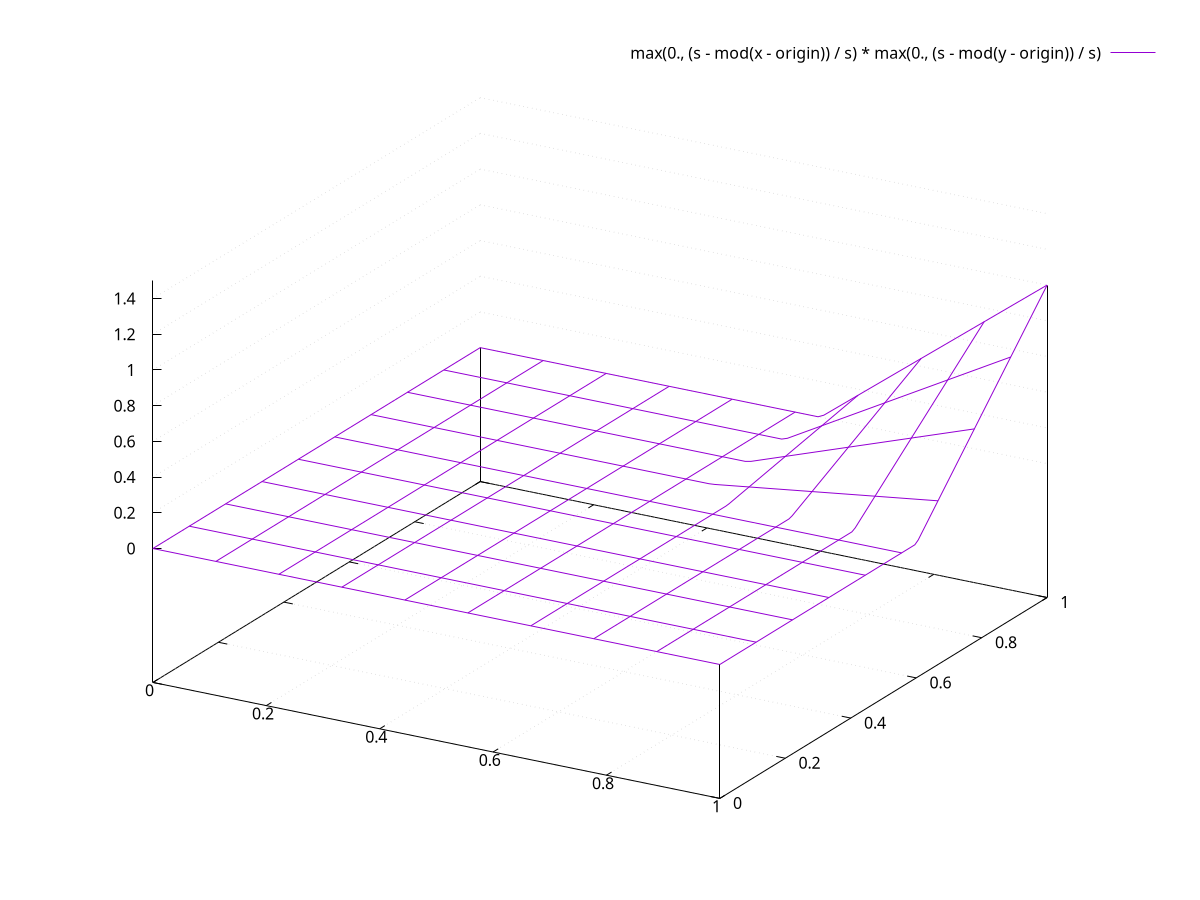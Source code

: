 set term jpeg
set output "linearDecay2APandProd.jpeg"

max(x,y) = (x > y) ? x : y
mod(x) = (x<0) ? -x : x

decay = 0.5
scale = 0.2
offset = 0.1
origin = 1.0
s = scale / (1.0 - decay)

set grid ytics lt 0 lw 1 lc rgb "#bbbbbb"
set grid xtics lt 0 lw 1 lc rgb "#bbbbbb"
set grid ztics lt 0 lw 1 lc rgb "#bbbbbb"

set zrange [0:1.5]
set yrange [0:1]
set xrange [0:1] 

splot max(0., (s - mod(x - origin)) / s) * max(0., (s - mod(y - origin)) / s)

